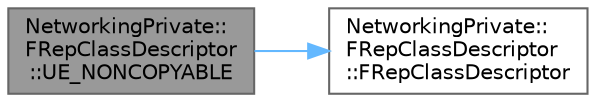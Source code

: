 digraph "NetworkingPrivate::FRepClassDescriptor::UE_NONCOPYABLE"
{
 // INTERACTIVE_SVG=YES
 // LATEX_PDF_SIZE
  bgcolor="transparent";
  edge [fontname=Helvetica,fontsize=10,labelfontname=Helvetica,labelfontsize=10];
  node [fontname=Helvetica,fontsize=10,shape=box,height=0.2,width=0.4];
  rankdir="LR";
  Node1 [id="Node000001",label="NetworkingPrivate::\lFRepClassDescriptor\l::UE_NONCOPYABLE",height=0.2,width=0.4,color="gray40", fillcolor="grey60", style="filled", fontcolor="black",tooltip=" "];
  Node1 -> Node2 [id="edge1_Node000001_Node000002",color="steelblue1",style="solid",tooltip=" "];
  Node2 [id="Node000002",label="NetworkingPrivate::\lFRepClassDescriptor\l::FRepClassDescriptor",height=0.2,width=0.4,color="grey40", fillcolor="white", style="filled",URL="$d9/d13/structNetworkingPrivate_1_1FRepClassDescriptor.html#a80ce3abbafbbfee1b84e09a58132b2ac",tooltip=" "];
}
